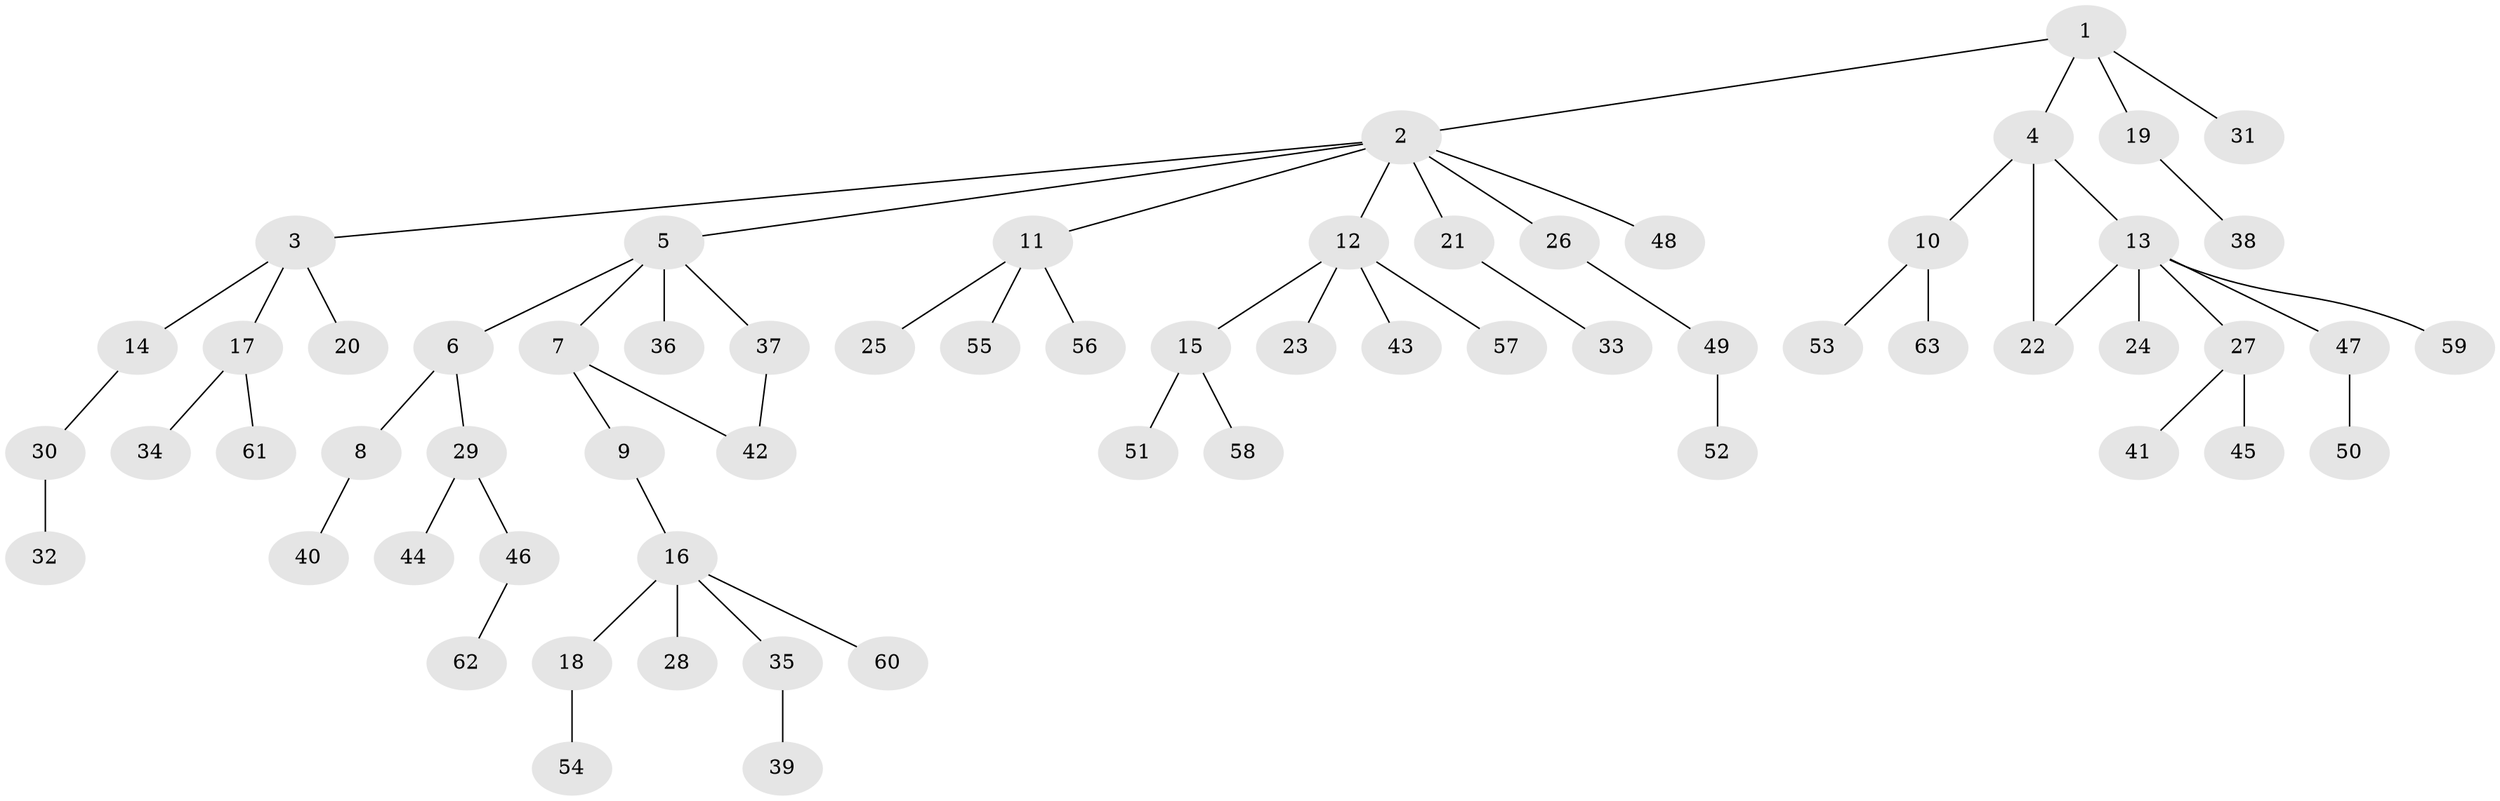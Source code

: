 // coarse degree distribution, {4: 0.06818181818181818, 8: 0.022727272727272728, 3: 0.09090909090909091, 5: 0.06818181818181818, 2: 0.13636363636363635, 1: 0.6136363636363636}
// Generated by graph-tools (version 1.1) at 2025/23/03/03/25 07:23:32]
// undirected, 63 vertices, 64 edges
graph export_dot {
graph [start="1"]
  node [color=gray90,style=filled];
  1;
  2;
  3;
  4;
  5;
  6;
  7;
  8;
  9;
  10;
  11;
  12;
  13;
  14;
  15;
  16;
  17;
  18;
  19;
  20;
  21;
  22;
  23;
  24;
  25;
  26;
  27;
  28;
  29;
  30;
  31;
  32;
  33;
  34;
  35;
  36;
  37;
  38;
  39;
  40;
  41;
  42;
  43;
  44;
  45;
  46;
  47;
  48;
  49;
  50;
  51;
  52;
  53;
  54;
  55;
  56;
  57;
  58;
  59;
  60;
  61;
  62;
  63;
  1 -- 2;
  1 -- 4;
  1 -- 19;
  1 -- 31;
  2 -- 3;
  2 -- 5;
  2 -- 11;
  2 -- 12;
  2 -- 21;
  2 -- 26;
  2 -- 48;
  3 -- 14;
  3 -- 17;
  3 -- 20;
  4 -- 10;
  4 -- 13;
  4 -- 22;
  5 -- 6;
  5 -- 7;
  5 -- 36;
  5 -- 37;
  6 -- 8;
  6 -- 29;
  7 -- 9;
  7 -- 42;
  8 -- 40;
  9 -- 16;
  10 -- 53;
  10 -- 63;
  11 -- 25;
  11 -- 55;
  11 -- 56;
  12 -- 15;
  12 -- 23;
  12 -- 43;
  12 -- 57;
  13 -- 24;
  13 -- 27;
  13 -- 47;
  13 -- 59;
  13 -- 22;
  14 -- 30;
  15 -- 51;
  15 -- 58;
  16 -- 18;
  16 -- 28;
  16 -- 35;
  16 -- 60;
  17 -- 34;
  17 -- 61;
  18 -- 54;
  19 -- 38;
  21 -- 33;
  26 -- 49;
  27 -- 41;
  27 -- 45;
  29 -- 44;
  29 -- 46;
  30 -- 32;
  35 -- 39;
  37 -- 42;
  46 -- 62;
  47 -- 50;
  49 -- 52;
}

